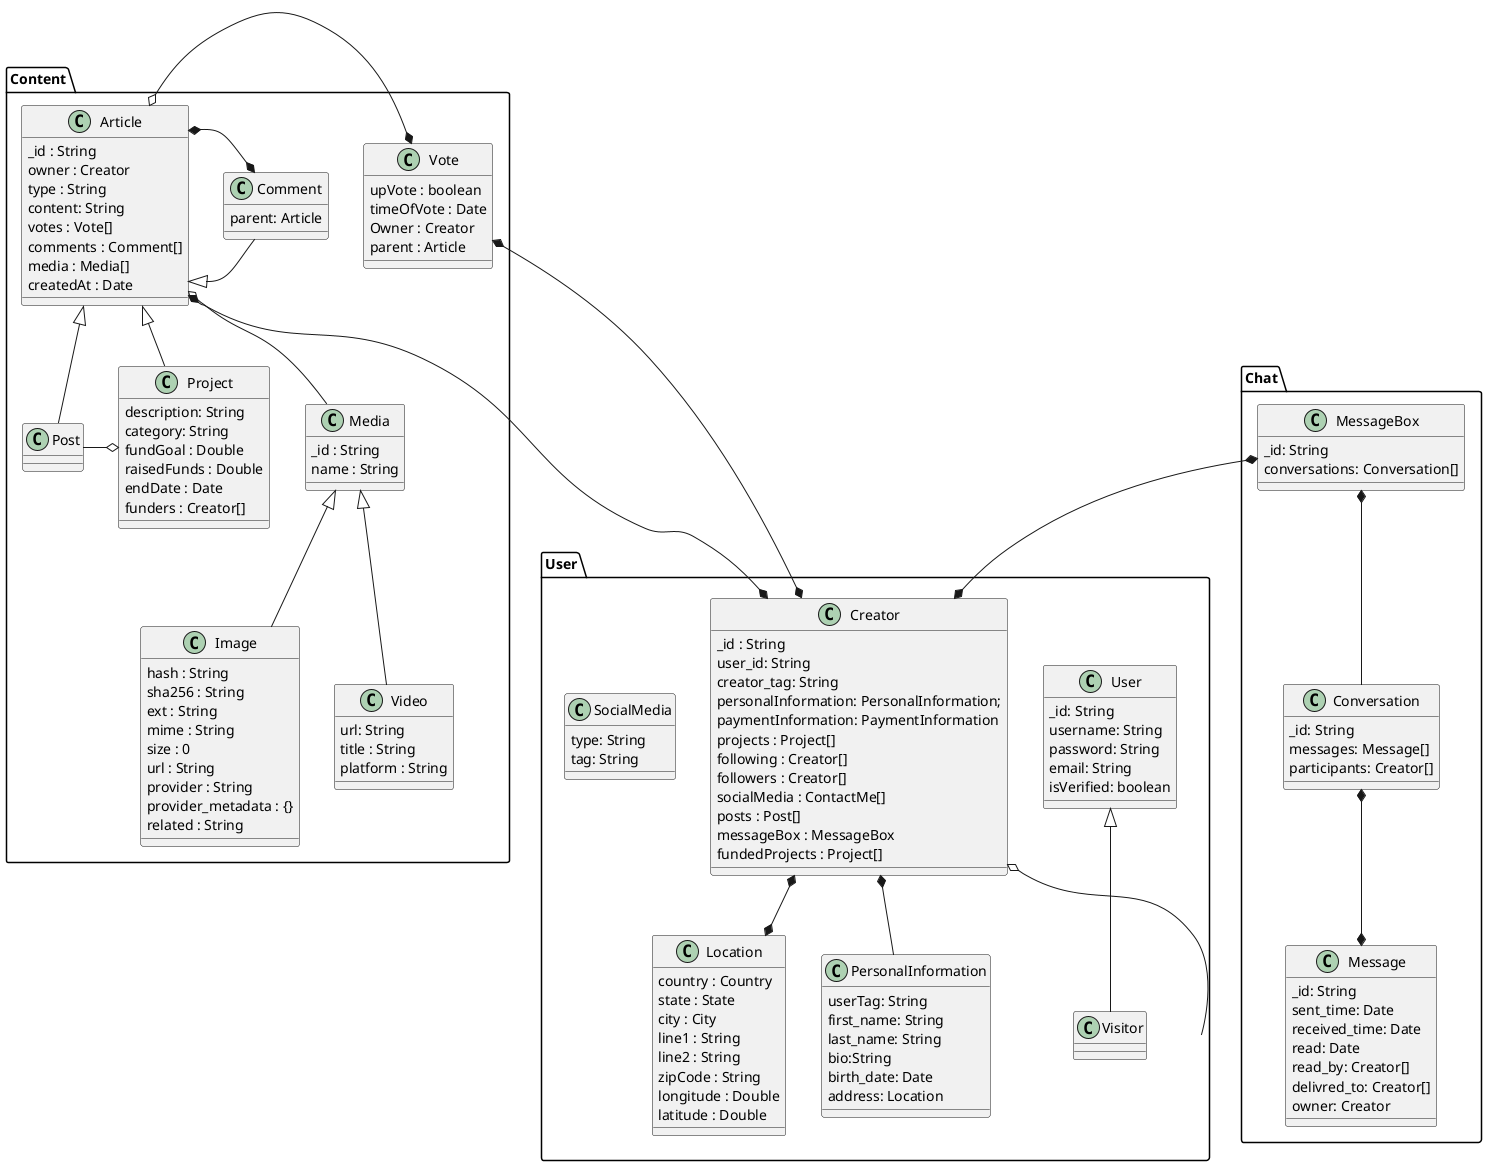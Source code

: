 @startuml User


package Content{
    class Post extends Article{
    }
    class Vote{
        upVote : boolean
        timeOfVote : Date
        Owner : Creator
        parent : Article
    }
    class Project extends Article{
        description: String
        category: String
        fundGoal : Double
        raisedFunds : Double
        endDate : Date
        funders : Creator[]
    }

    class Comment extends Article{
        parent: Article
    }
    class Article{
        _id : String
        owner : Creator
        type : String
        content: String
        votes : Vote[]
        comments : Comment[]
        media : Media[]
        createdAt : Date

    }
    class Media{
        _id : String
        name : String


    }
    class Image extends Media{
        hash : String
        sha256 : String
        ext : String
        mime : String
        size : 0
        url : String
        provider : String
        provider_metadata : {}
        related : String

    }
    class Video extends Media{
        url: String
        title : String
        platform : String
    }
    Article o-* Vote
    Article *-right-* Comment
    Project o-left- Post
    Article o-- Media

}
package Chat {

    class MessageBox{
        _id: String
        conversations: Conversation[]
    }
    class Conversation{
        _id: String
        messages: Message[]
        participants: Creator[]
    }
    class Message{
        _id: String
        sent_time: Date
        received_time: Date
        read: Date
        read_by: Creator[]
        delivred_to: Creator[]
        owner: Creator
    }


}

package User{

    class User {
        _id: String
        username: String
        password: String
        email: String
        isVerified: boolean
    }

    

    class Creator{
        _id : String
        user_id: String
        creator_tag: String
        personalInformation: PersonalInformation;
        paymentInformation: PaymentInformation
        projects : Project[]
        following : Creator[]
        followers : Creator[]
        socialMedia : ContactMe[]
        posts : Post[]
        messageBox : MessageBox
        fundedProjects : Project[]
    }

    class Visitor extends User{

    }

    class Location{
        country : Country
        state : State
        city : City
        line1 : String
        line2 : String
        zipCode : String
        longitude : Double
        latitude : Double
    }

    class SocialMedia{
        type: String
        tag: String
    }

    class PersonalInformation{
        userTag: String
        first_name: String
        last_name: String
        bio:String
        birth_date: Date
        address: Location

    }
}



MessageBox  *--*  Creator

Article  *--*  Creator

Creator *--* Location
Creator *-- PersonalInformation
Vote  *---*  Creator
Creator o-- User
MessageBox  *-down-  Conversation
Message  *-up-*  Conversation


@enduml
